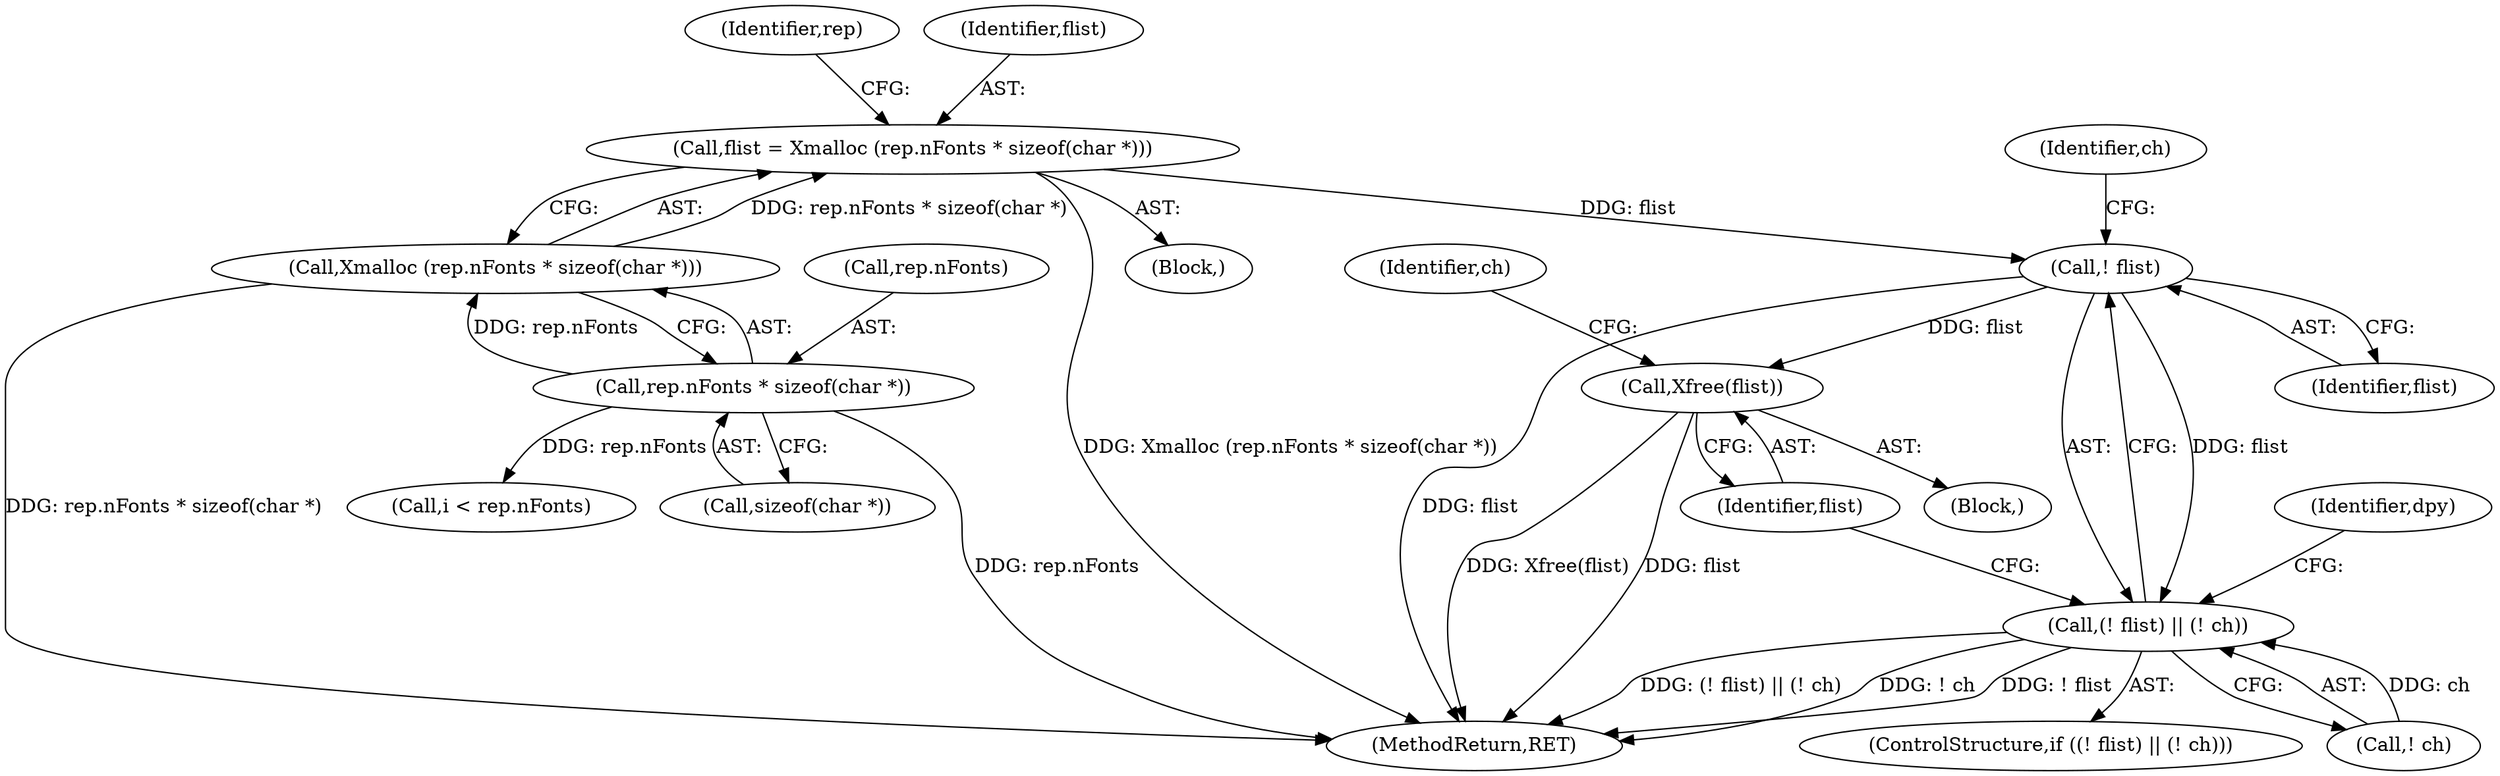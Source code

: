 digraph "0_libx11_8c29f1607a31dac0911e45a0dd3d74173822b3c9@API" {
"1000198" [label="(Call,flist = Xmalloc (rep.nFonts * sizeof(char *)))"];
"1000200" [label="(Call,Xmalloc (rep.nFonts * sizeof(char *)))"];
"1000201" [label="(Call,rep.nFonts * sizeof(char *))"];
"1000231" [label="(Call,! flist)"];
"1000230" [label="(Call,(! flist) || (! ch))"];
"1000236" [label="(Call,Xfree(flist))"];
"1000234" [label="(Identifier,ch)"];
"1000239" [label="(Identifier,ch)"];
"1000281" [label="(Call,i < rep.nFonts)"];
"1000230" [label="(Call,(! flist) || (! ch))"];
"1000231" [label="(Call,! flist)"];
"1000229" [label="(ControlStructure,if ((! flist) || (! ch)))"];
"1000236" [label="(Call,Xfree(flist))"];
"1000210" [label="(Identifier,rep)"];
"1000233" [label="(Call,! ch)"];
"1000199" [label="(Identifier,flist)"];
"1000200" [label="(Call,Xmalloc (rep.nFonts * sizeof(char *)))"];
"1000232" [label="(Identifier,flist)"];
"1000202" [label="(Call,rep.nFonts)"];
"1000235" [label="(Block,)"];
"1000205" [label="(Call,sizeof(char *))"];
"1000343" [label="(MethodReturn,RET)"];
"1000237" [label="(Identifier,flist)"];
"1000197" [label="(Block,)"];
"1000201" [label="(Call,rep.nFonts * sizeof(char *))"];
"1000198" [label="(Call,flist = Xmalloc (rep.nFonts * sizeof(char *)))"];
"1000257" [label="(Identifier,dpy)"];
"1000198" -> "1000197"  [label="AST: "];
"1000198" -> "1000200"  [label="CFG: "];
"1000199" -> "1000198"  [label="AST: "];
"1000200" -> "1000198"  [label="AST: "];
"1000210" -> "1000198"  [label="CFG: "];
"1000198" -> "1000343"  [label="DDG: Xmalloc (rep.nFonts * sizeof(char *))"];
"1000200" -> "1000198"  [label="DDG: rep.nFonts * sizeof(char *)"];
"1000198" -> "1000231"  [label="DDG: flist"];
"1000200" -> "1000201"  [label="CFG: "];
"1000201" -> "1000200"  [label="AST: "];
"1000200" -> "1000343"  [label="DDG: rep.nFonts * sizeof(char *)"];
"1000201" -> "1000200"  [label="DDG: rep.nFonts"];
"1000201" -> "1000205"  [label="CFG: "];
"1000202" -> "1000201"  [label="AST: "];
"1000205" -> "1000201"  [label="AST: "];
"1000201" -> "1000343"  [label="DDG: rep.nFonts"];
"1000201" -> "1000281"  [label="DDG: rep.nFonts"];
"1000231" -> "1000230"  [label="AST: "];
"1000231" -> "1000232"  [label="CFG: "];
"1000232" -> "1000231"  [label="AST: "];
"1000234" -> "1000231"  [label="CFG: "];
"1000230" -> "1000231"  [label="CFG: "];
"1000231" -> "1000343"  [label="DDG: flist"];
"1000231" -> "1000230"  [label="DDG: flist"];
"1000231" -> "1000236"  [label="DDG: flist"];
"1000230" -> "1000229"  [label="AST: "];
"1000230" -> "1000233"  [label="CFG: "];
"1000233" -> "1000230"  [label="AST: "];
"1000237" -> "1000230"  [label="CFG: "];
"1000257" -> "1000230"  [label="CFG: "];
"1000230" -> "1000343"  [label="DDG: ! ch"];
"1000230" -> "1000343"  [label="DDG: ! flist"];
"1000230" -> "1000343"  [label="DDG: (! flist) || (! ch)"];
"1000233" -> "1000230"  [label="DDG: ch"];
"1000236" -> "1000235"  [label="AST: "];
"1000236" -> "1000237"  [label="CFG: "];
"1000237" -> "1000236"  [label="AST: "];
"1000239" -> "1000236"  [label="CFG: "];
"1000236" -> "1000343"  [label="DDG: flist"];
"1000236" -> "1000343"  [label="DDG: Xfree(flist)"];
}
